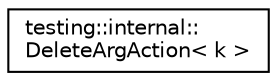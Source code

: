 digraph "Graphical Class Hierarchy"
{
 // INTERACTIVE_SVG=YES
 // LATEX_PDF_SIZE
  edge [fontname="Helvetica",fontsize="10",labelfontname="Helvetica",labelfontsize="10"];
  node [fontname="Helvetica",fontsize="10",shape=record];
  rankdir="LR";
  Node0 [label="testing::internal::\lDeleteArgAction\< k \>",height=0.2,width=0.4,color="black", fillcolor="white", style="filled",URL="$dd/d48/structtesting_1_1internal_1_1_delete_arg_action.html",tooltip=" "];
}

